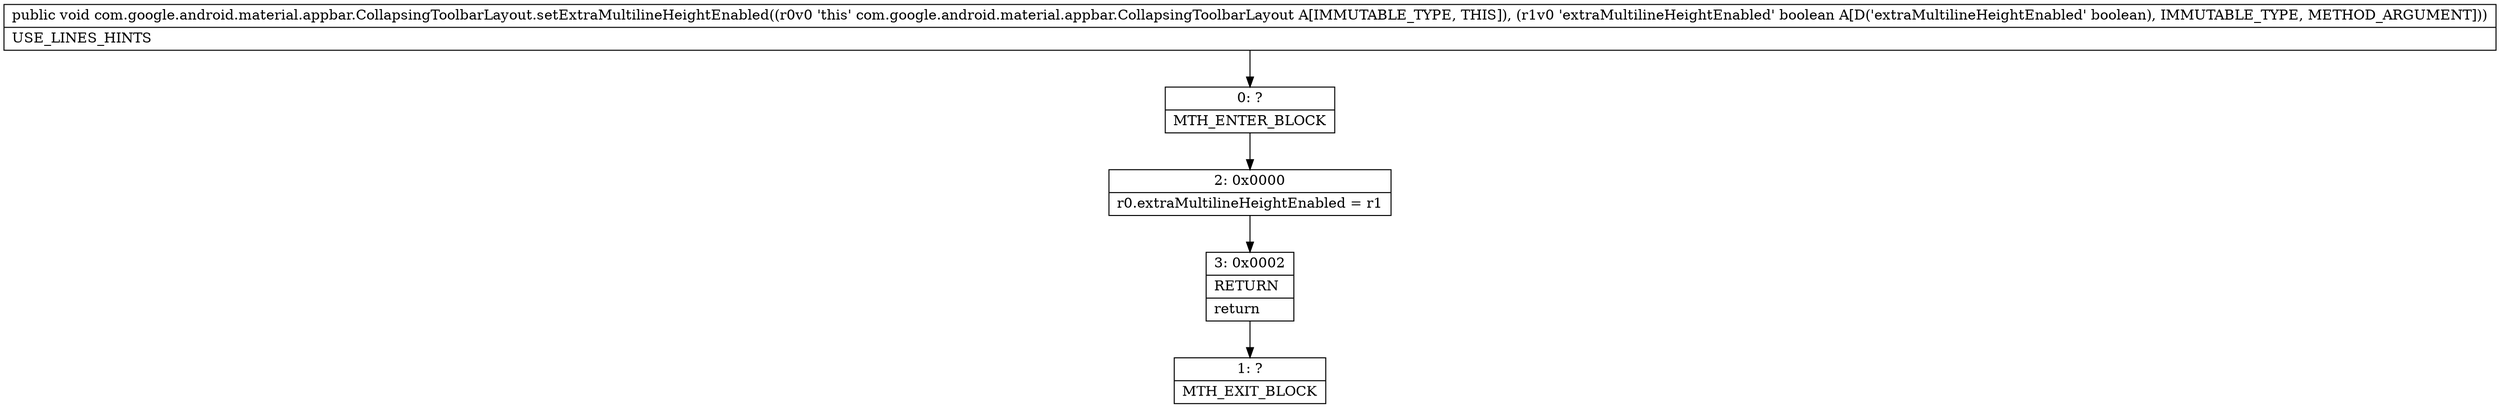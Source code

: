digraph "CFG forcom.google.android.material.appbar.CollapsingToolbarLayout.setExtraMultilineHeightEnabled(Z)V" {
Node_0 [shape=record,label="{0\:\ ?|MTH_ENTER_BLOCK\l}"];
Node_2 [shape=record,label="{2\:\ 0x0000|r0.extraMultilineHeightEnabled = r1\l}"];
Node_3 [shape=record,label="{3\:\ 0x0002|RETURN\l|return\l}"];
Node_1 [shape=record,label="{1\:\ ?|MTH_EXIT_BLOCK\l}"];
MethodNode[shape=record,label="{public void com.google.android.material.appbar.CollapsingToolbarLayout.setExtraMultilineHeightEnabled((r0v0 'this' com.google.android.material.appbar.CollapsingToolbarLayout A[IMMUTABLE_TYPE, THIS]), (r1v0 'extraMultilineHeightEnabled' boolean A[D('extraMultilineHeightEnabled' boolean), IMMUTABLE_TYPE, METHOD_ARGUMENT]))  | USE_LINES_HINTS\l}"];
MethodNode -> Node_0;Node_0 -> Node_2;
Node_2 -> Node_3;
Node_3 -> Node_1;
}

